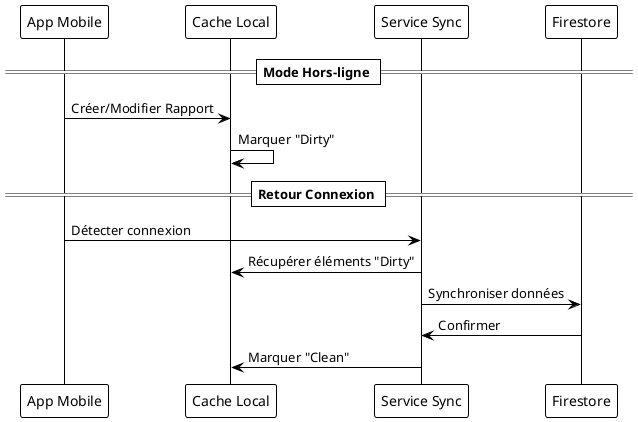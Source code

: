 @startuml
!theme plain
participant "App Mobile" as App
participant "Cache Local" as Cache
participant "Service Sync" as Sync
participant "Firestore" as Cloud

== Mode Hors-ligne ==
App -> Cache : Créer/Modifier Rapport
Cache -> Cache : Marquer "Dirty"

== Retour Connexion ==
App -> Sync : Détecter connexion
Sync -> Cache : Récupérer éléments "Dirty"
Sync -> Cloud : Synchroniser données
Cloud -> Sync : Confirmer
Sync -> Cache : Marquer "Clean"
@enduml